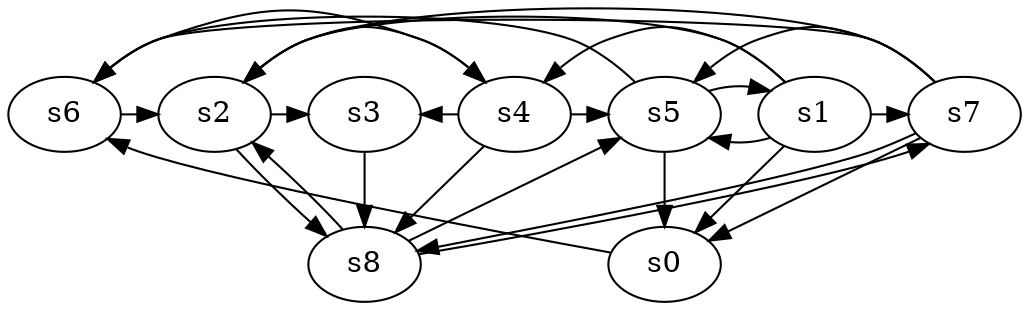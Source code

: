 digraph game_0825_complex_9 {
    s0 [name="s0", player=1];
    s1 [name="s1", player=1];
    s2 [name="s2", player=0];
    s3 [name="s3", player=1];
    s4 [name="s4", player=0];
    s5 [name="s5", player=1];
    s6 [name="s6", player=0, target=1];
    s7 [name="s7", player=0, target=1];
    s8 [name="s8", player=1];

    s0 -> s6 [constraint="time == 2 || time == 6 || time == 7 || time == 10 || time == 12"];
    s1 -> s0 [constraint="time == 7"];
    s1 -> s2 [constraint="time % 2 == 0 && time % 4 == 3"];
    s1 -> s4 [constraint="time % 4 == 3 || time % 2 == 0"];
    s1 -> s5 [constraint="!(time % 2 == 0)"];
    s1 -> s7 [constraint="time % 3 == 0"];
    s2 -> s3 [constraint="!(time % 2 == 1)"];
    s2 -> s4 [constraint="time % 7 == 3"];
    s2 -> s8 [constraint="time == 3 || time == 9 || time == 10 || time == 12"];
    s3 -> s8;
    s4 -> s3 [constraint="!(time % 4 == 2)"];
    s4 -> s5 [constraint="time % 2 == 1 || time % 2 == 0"];
    s4 -> s8 [constraint="time == 2 || time == 20"];
    s5 -> s0;
    s5 -> s1 [constraint="!(time % 2 == 1)"];
    s5 -> s6 [constraint="!(time % 5 == 1)"];
    s6 -> s2 [constraint="time % 4 == 2 || time % 3 == 1"];
    s6 -> s4 [constraint="time == 17 || time == 21"];
    s7 -> s0 [constraint="!(time % 3 == 2)"];
    s7 -> s2 [constraint="!(time % 3 == 2)"];
    s7 -> s5 [constraint="time == 7 || time == 12 || time == 20 || time == 28"];
    s7 -> s6 [constraint="time % 3 == 2 && time % 5 == 3"];
    s7 -> s8 [constraint="time % 2 == 1 || time % 3 == 0"];
    s8 -> s2 [constraint="!(time % 2 == 0)"];
    s8 -> s5 [constraint="!(time % 3 == 1)"];
    s8 -> s7 [constraint="time % 4 == 0 || time % 5 == 4"];
}
